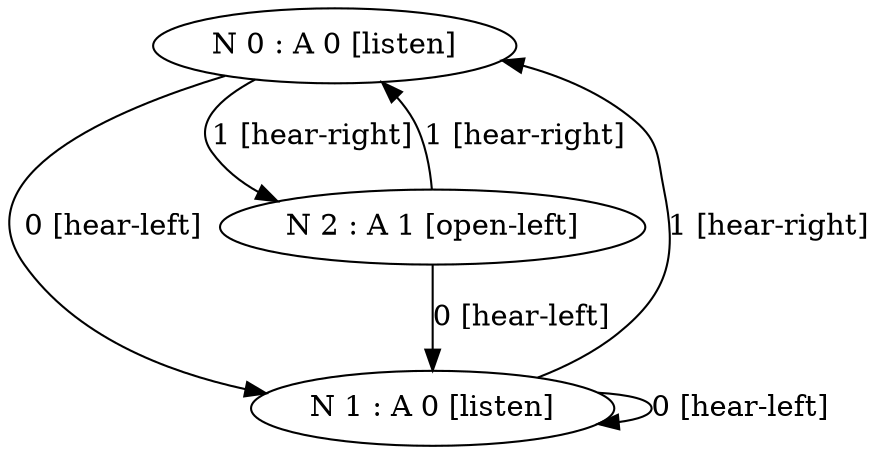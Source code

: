 digraph  {
	node [label="\N"];
	0	 [label="N 0 : A 0 [listen]"];
	1	 [label="N 1 : A 0 [listen]"];
	0 -> 1 [key=0,
	label="0 [hear-left]"];
2 [label="N 2 : A 1 [open-left]"];
0 -> 2 [key=0,
label="1 [hear-right]"];
1 -> 0 [key=0,
label="1 [hear-right]"];
1 -> 1 [key=0,
label="0 [hear-left]"];
2 -> 0 [key=0,
label="1 [hear-right]"];
2 -> 1 [key=0,
label="0 [hear-left]"];
}
